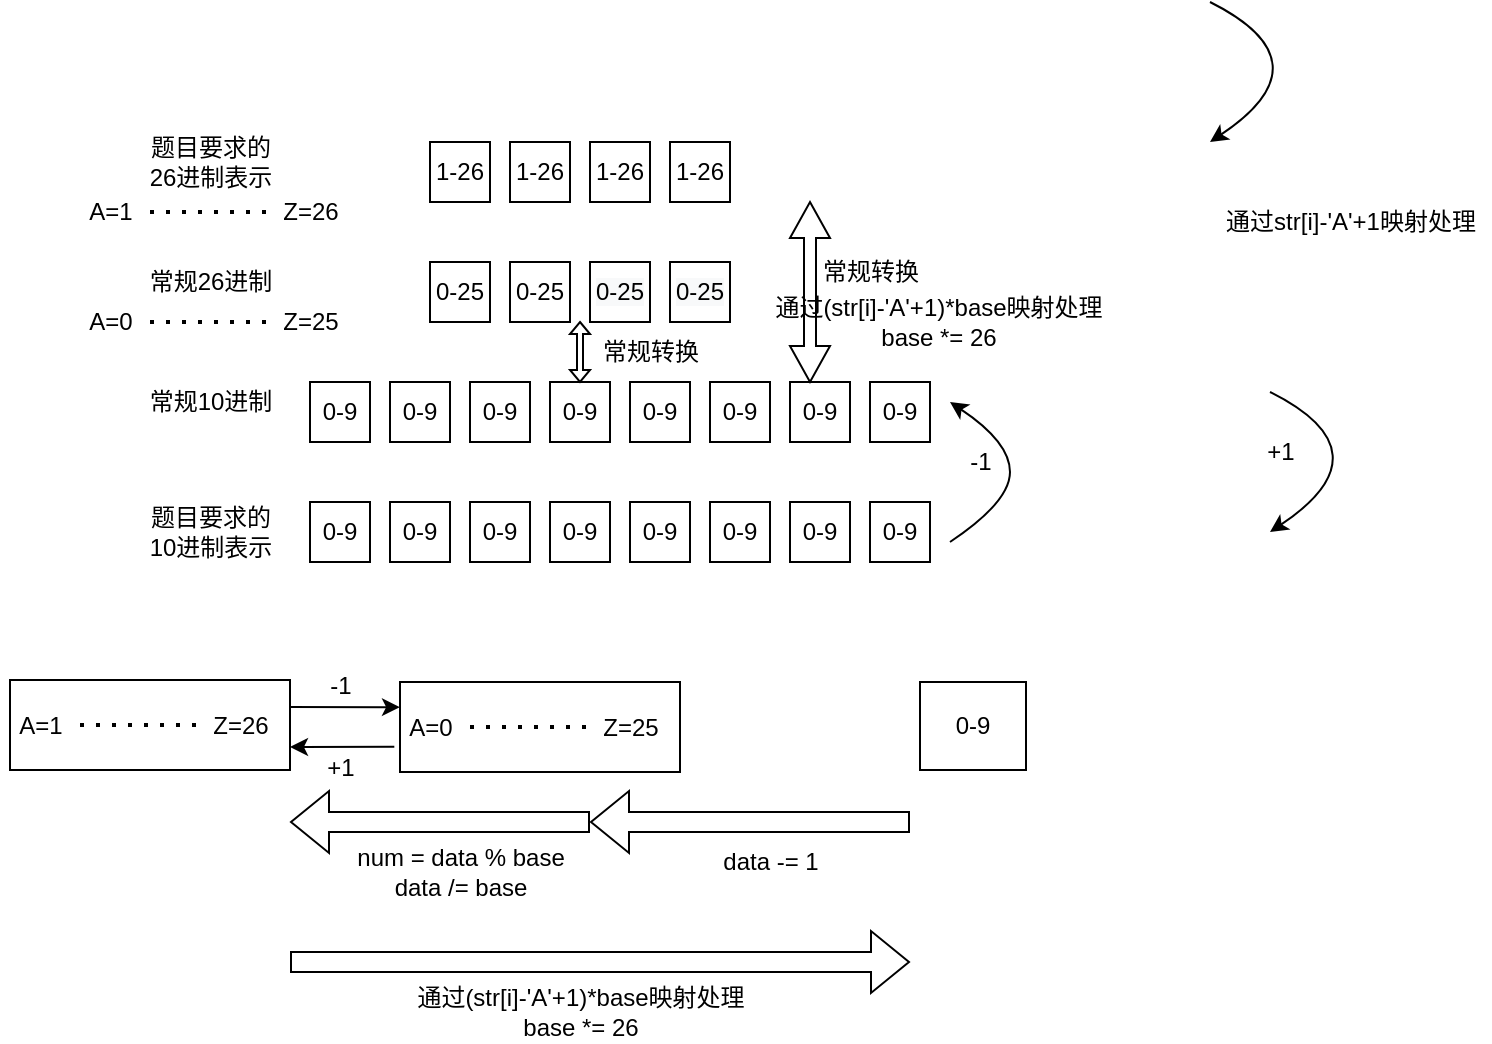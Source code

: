 <mxfile version="15.9.4" type="github">
  <diagram id="aejsYPQbzo_Zfl4Q2Pax" name="Page-1">
    <mxGraphModel dx="716" dy="378" grid="1" gridSize="10" guides="1" tooltips="1" connect="1" arrows="1" fold="1" page="1" pageScale="1" pageWidth="827" pageHeight="1169" math="0" shadow="0">
      <root>
        <mxCell id="0" />
        <mxCell id="1" parent="0" />
        <mxCell id="t9lILS_o3wd4QBdX0WcT-1" value="&lt;span&gt;1-26&lt;/span&gt;" style="rounded=0;whiteSpace=wrap;html=1;" parent="1" vertex="1">
          <mxGeometry x="250" y="190" width="30" height="30" as="geometry" />
        </mxCell>
        <mxCell id="t9lILS_o3wd4QBdX0WcT-2" value="&lt;span&gt;1-26&lt;/span&gt;" style="rounded=0;whiteSpace=wrap;html=1;" parent="1" vertex="1">
          <mxGeometry x="290" y="190" width="30" height="30" as="geometry" />
        </mxCell>
        <mxCell id="t9lILS_o3wd4QBdX0WcT-3" value="&lt;span&gt;1-26&lt;/span&gt;" style="rounded=0;whiteSpace=wrap;html=1;" parent="1" vertex="1">
          <mxGeometry x="330" y="190" width="30" height="30" as="geometry" />
        </mxCell>
        <mxCell id="t9lILS_o3wd4QBdX0WcT-5" value="1-26" style="rounded=0;whiteSpace=wrap;html=1;" parent="1" vertex="1">
          <mxGeometry x="370" y="190" width="30" height="30" as="geometry" />
        </mxCell>
        <mxCell id="t9lILS_o3wd4QBdX0WcT-6" value="" style="endArrow=none;dashed=1;html=1;dashPattern=1 3;strokeWidth=2;rounded=0;" parent="1" edge="1">
          <mxGeometry width="50" height="50" relative="1" as="geometry">
            <mxPoint x="110" y="225" as="sourcePoint" />
            <mxPoint x="170" y="225" as="targetPoint" />
          </mxGeometry>
        </mxCell>
        <mxCell id="t9lILS_o3wd4QBdX0WcT-7" value="A=1" style="text;html=1;resizable=0;autosize=1;align=center;verticalAlign=middle;points=[];fillColor=none;strokeColor=none;rounded=0;" parent="1" vertex="1">
          <mxGeometry x="70" y="215" width="40" height="20" as="geometry" />
        </mxCell>
        <mxCell id="t9lILS_o3wd4QBdX0WcT-8" value="Z=26" style="text;html=1;resizable=0;autosize=1;align=center;verticalAlign=middle;points=[];fillColor=none;strokeColor=none;rounded=0;" parent="1" vertex="1">
          <mxGeometry x="170" y="215" width="40" height="20" as="geometry" />
        </mxCell>
        <mxCell id="t9lILS_o3wd4QBdX0WcT-9" value="0-9" style="rounded=0;whiteSpace=wrap;html=1;" parent="1" vertex="1">
          <mxGeometry x="190" y="310" width="30" height="30" as="geometry" />
        </mxCell>
        <mxCell id="t9lILS_o3wd4QBdX0WcT-10" value="0-9" style="rounded=0;whiteSpace=wrap;html=1;" parent="1" vertex="1">
          <mxGeometry x="230" y="310" width="30" height="30" as="geometry" />
        </mxCell>
        <mxCell id="t9lILS_o3wd4QBdX0WcT-11" value="0-9" style="rounded=0;whiteSpace=wrap;html=1;" parent="1" vertex="1">
          <mxGeometry x="270" y="310" width="30" height="30" as="geometry" />
        </mxCell>
        <mxCell id="t9lILS_o3wd4QBdX0WcT-12" value="0-9" style="rounded=0;whiteSpace=wrap;html=1;" parent="1" vertex="1">
          <mxGeometry x="310" y="310" width="30" height="30" as="geometry" />
        </mxCell>
        <mxCell id="t9lILS_o3wd4QBdX0WcT-15" value="0-9" style="rounded=0;whiteSpace=wrap;html=1;" parent="1" vertex="1">
          <mxGeometry x="350" y="310" width="30" height="30" as="geometry" />
        </mxCell>
        <mxCell id="t9lILS_o3wd4QBdX0WcT-16" value="0-9" style="rounded=0;whiteSpace=wrap;html=1;" parent="1" vertex="1">
          <mxGeometry x="390" y="310" width="30" height="30" as="geometry" />
        </mxCell>
        <mxCell id="t9lILS_o3wd4QBdX0WcT-17" value="0-9" style="rounded=0;whiteSpace=wrap;html=1;" parent="1" vertex="1">
          <mxGeometry x="430" y="310" width="30" height="30" as="geometry" />
        </mxCell>
        <mxCell id="t9lILS_o3wd4QBdX0WcT-18" value="0-9" style="rounded=0;whiteSpace=wrap;html=1;" parent="1" vertex="1">
          <mxGeometry x="470" y="310" width="30" height="30" as="geometry" />
        </mxCell>
        <mxCell id="t9lILS_o3wd4QBdX0WcT-19" value="题目要求的&lt;br&gt;26进制表示" style="text;html=1;resizable=0;autosize=1;align=center;verticalAlign=middle;points=[];fillColor=none;strokeColor=none;rounded=0;" parent="1" vertex="1">
          <mxGeometry x="100" y="185" width="80" height="30" as="geometry" />
        </mxCell>
        <mxCell id="t9lILS_o3wd4QBdX0WcT-20" value="常规10进制" style="text;html=1;resizable=0;autosize=1;align=center;verticalAlign=middle;points=[];fillColor=none;strokeColor=none;rounded=0;" parent="1" vertex="1">
          <mxGeometry x="100" y="310" width="80" height="20" as="geometry" />
        </mxCell>
        <mxCell id="t9lILS_o3wd4QBdX0WcT-21" value="&lt;span&gt;0-25&lt;/span&gt;" style="rounded=0;whiteSpace=wrap;html=1;" parent="1" vertex="1">
          <mxGeometry x="250" y="250" width="30" height="30" as="geometry" />
        </mxCell>
        <mxCell id="t9lILS_o3wd4QBdX0WcT-22" value="0-25" style="rounded=0;whiteSpace=wrap;html=1;" parent="1" vertex="1">
          <mxGeometry x="290" y="250" width="30" height="30" as="geometry" />
        </mxCell>
        <mxCell id="t9lILS_o3wd4QBdX0WcT-23" value="&#xa;&#xa;&lt;span style=&quot;color: rgb(0, 0, 0); font-family: helvetica; font-size: 12px; font-style: normal; font-weight: 400; letter-spacing: normal; text-align: center; text-indent: 0px; text-transform: none; word-spacing: 0px; background-color: rgb(248, 249, 250); display: inline; float: none;&quot;&gt;0-25&lt;/span&gt;&#xa;&#xa;" style="rounded=0;whiteSpace=wrap;html=1;" parent="1" vertex="1">
          <mxGeometry x="330" y="250" width="30" height="30" as="geometry" />
        </mxCell>
        <mxCell id="t9lILS_o3wd4QBdX0WcT-24" value="&#xa;&#xa;&lt;span style=&quot;color: rgb(0, 0, 0); font-family: helvetica; font-size: 12px; font-style: normal; font-weight: 400; letter-spacing: normal; text-align: center; text-indent: 0px; text-transform: none; word-spacing: 0px; background-color: rgb(248, 249, 250); display: inline; float: none;&quot;&gt;0-25&lt;/span&gt;&#xa;&#xa;" style="rounded=0;whiteSpace=wrap;html=1;" parent="1" vertex="1">
          <mxGeometry x="370" y="250" width="30" height="30" as="geometry" />
        </mxCell>
        <mxCell id="t9lILS_o3wd4QBdX0WcT-25" value="常规26进制" style="text;html=1;resizable=0;autosize=1;align=center;verticalAlign=middle;points=[];fillColor=none;strokeColor=none;rounded=0;" parent="1" vertex="1">
          <mxGeometry x="100" y="250" width="80" height="20" as="geometry" />
        </mxCell>
        <mxCell id="t9lILS_o3wd4QBdX0WcT-28" value="" style="curved=1;endArrow=classic;html=1;rounded=0;" parent="1" edge="1">
          <mxGeometry width="50" height="50" relative="1" as="geometry">
            <mxPoint x="670" y="315" as="sourcePoint" />
            <mxPoint x="670" y="385" as="targetPoint" />
            <Array as="points">
              <mxPoint x="730" y="345" />
            </Array>
          </mxGeometry>
        </mxCell>
        <mxCell id="t9lILS_o3wd4QBdX0WcT-30" value="" style="curved=1;endArrow=classic;html=1;rounded=0;" parent="1" edge="1">
          <mxGeometry width="50" height="50" relative="1" as="geometry">
            <mxPoint x="510" y="390" as="sourcePoint" />
            <mxPoint x="510" y="320" as="targetPoint" />
            <Array as="points">
              <mxPoint x="540" y="370" />
              <mxPoint x="540" y="340" />
            </Array>
          </mxGeometry>
        </mxCell>
        <mxCell id="t9lILS_o3wd4QBdX0WcT-33" value="+1" style="text;html=1;resizable=0;autosize=1;align=center;verticalAlign=middle;points=[];fillColor=none;strokeColor=none;rounded=0;" parent="1" vertex="1">
          <mxGeometry x="660" y="335" width="30" height="20" as="geometry" />
        </mxCell>
        <mxCell id="t9lILS_o3wd4QBdX0WcT-34" value="-1" style="text;html=1;resizable=0;autosize=1;align=center;verticalAlign=middle;points=[];fillColor=none;strokeColor=none;rounded=0;" parent="1" vertex="1">
          <mxGeometry x="510" y="340" width="30" height="20" as="geometry" />
        </mxCell>
        <mxCell id="t9lILS_o3wd4QBdX0WcT-37" value="" style="shape=doubleArrow;direction=south;whiteSpace=wrap;html=1;" parent="1" vertex="1">
          <mxGeometry x="320" y="280" width="10" height="30" as="geometry" />
        </mxCell>
        <mxCell id="t9lILS_o3wd4QBdX0WcT-38" value="常规转换" style="text;html=1;resizable=0;autosize=1;align=center;verticalAlign=middle;points=[];fillColor=none;strokeColor=none;rounded=0;" parent="1" vertex="1">
          <mxGeometry x="330" y="285" width="60" height="20" as="geometry" />
        </mxCell>
        <mxCell id="t9lILS_o3wd4QBdX0WcT-40" value="0-9" style="rounded=0;whiteSpace=wrap;html=1;" parent="1" vertex="1">
          <mxGeometry x="190" y="370" width="30" height="30" as="geometry" />
        </mxCell>
        <mxCell id="t9lILS_o3wd4QBdX0WcT-41" value="0-9" style="rounded=0;whiteSpace=wrap;html=1;" parent="1" vertex="1">
          <mxGeometry x="230" y="370" width="30" height="30" as="geometry" />
        </mxCell>
        <mxCell id="t9lILS_o3wd4QBdX0WcT-42" value="0-9" style="rounded=0;whiteSpace=wrap;html=1;" parent="1" vertex="1">
          <mxGeometry x="270" y="370" width="30" height="30" as="geometry" />
        </mxCell>
        <mxCell id="t9lILS_o3wd4QBdX0WcT-43" value="0-9" style="rounded=0;whiteSpace=wrap;html=1;" parent="1" vertex="1">
          <mxGeometry x="310" y="370" width="30" height="30" as="geometry" />
        </mxCell>
        <mxCell id="t9lILS_o3wd4QBdX0WcT-44" value="0-9" style="rounded=0;whiteSpace=wrap;html=1;" parent="1" vertex="1">
          <mxGeometry x="350" y="370" width="30" height="30" as="geometry" />
        </mxCell>
        <mxCell id="t9lILS_o3wd4QBdX0WcT-45" value="0-9" style="rounded=0;whiteSpace=wrap;html=1;" parent="1" vertex="1">
          <mxGeometry x="390" y="370" width="30" height="30" as="geometry" />
        </mxCell>
        <mxCell id="t9lILS_o3wd4QBdX0WcT-46" value="0-9" style="rounded=0;whiteSpace=wrap;html=1;" parent="1" vertex="1">
          <mxGeometry x="430" y="370" width="30" height="30" as="geometry" />
        </mxCell>
        <mxCell id="t9lILS_o3wd4QBdX0WcT-47" value="0-9" style="rounded=0;whiteSpace=wrap;html=1;" parent="1" vertex="1">
          <mxGeometry x="470" y="370" width="30" height="30" as="geometry" />
        </mxCell>
        <mxCell id="t9lILS_o3wd4QBdX0WcT-48" value="题目要求的&lt;br&gt;10进制表示" style="text;html=1;resizable=0;autosize=1;align=center;verticalAlign=middle;points=[];fillColor=none;strokeColor=none;rounded=0;" parent="1" vertex="1">
          <mxGeometry x="100" y="370" width="80" height="30" as="geometry" />
        </mxCell>
        <mxCell id="kwsJqPLavUuy_BU-6uTe-1" value="" style="endArrow=none;dashed=1;html=1;dashPattern=1 3;strokeWidth=2;rounded=0;" edge="1" parent="1">
          <mxGeometry width="50" height="50" relative="1" as="geometry">
            <mxPoint x="110" y="280" as="sourcePoint" />
            <mxPoint x="170" y="280" as="targetPoint" />
          </mxGeometry>
        </mxCell>
        <mxCell id="kwsJqPLavUuy_BU-6uTe-2" value="A=0" style="text;html=1;resizable=0;autosize=1;align=center;verticalAlign=middle;points=[];fillColor=none;strokeColor=none;rounded=0;" vertex="1" parent="1">
          <mxGeometry x="70" y="270" width="40" height="20" as="geometry" />
        </mxCell>
        <mxCell id="kwsJqPLavUuy_BU-6uTe-3" value="Z=25" style="text;html=1;resizable=0;autosize=1;align=center;verticalAlign=middle;points=[];fillColor=none;strokeColor=none;rounded=0;" vertex="1" parent="1">
          <mxGeometry x="170" y="270" width="40" height="20" as="geometry" />
        </mxCell>
        <mxCell id="kwsJqPLavUuy_BU-6uTe-4" value="" style="curved=1;endArrow=classic;html=1;rounded=0;" edge="1" parent="1">
          <mxGeometry width="50" height="50" relative="1" as="geometry">
            <mxPoint x="640" y="120" as="sourcePoint" />
            <mxPoint x="640" y="190" as="targetPoint" />
            <Array as="points">
              <mxPoint x="700" y="150" />
            </Array>
          </mxGeometry>
        </mxCell>
        <mxCell id="kwsJqPLavUuy_BU-6uTe-5" value="通过str[i]-&#39;A&#39;+1映射处理" style="text;html=1;resizable=0;autosize=1;align=center;verticalAlign=middle;points=[];fillColor=none;strokeColor=none;rounded=0;" vertex="1" parent="1">
          <mxGeometry x="640" y="220" width="140" height="20" as="geometry" />
        </mxCell>
        <mxCell id="kwsJqPLavUuy_BU-6uTe-6" value="" style="shape=doubleArrow;direction=south;whiteSpace=wrap;html=1;" vertex="1" parent="1">
          <mxGeometry x="430" y="220" width="20" height="90" as="geometry" />
        </mxCell>
        <mxCell id="kwsJqPLavUuy_BU-6uTe-7" value="常规转换" style="text;html=1;resizable=0;autosize=1;align=center;verticalAlign=middle;points=[];fillColor=none;strokeColor=none;rounded=0;" vertex="1" parent="1">
          <mxGeometry x="440" y="245" width="60" height="20" as="geometry" />
        </mxCell>
        <mxCell id="kwsJqPLavUuy_BU-6uTe-8" value="通过(str[i]-&#39;A&#39;+1)*base映射处理&lt;br&gt;base *= 26" style="text;html=1;resizable=0;autosize=1;align=center;verticalAlign=middle;points=[];fillColor=none;strokeColor=none;rounded=0;" vertex="1" parent="1">
          <mxGeometry x="414" y="265" width="180" height="30" as="geometry" />
        </mxCell>
        <mxCell id="kwsJqPLavUuy_BU-6uTe-9" value="" style="rounded=0;whiteSpace=wrap;html=1;" vertex="1" parent="1">
          <mxGeometry x="40" y="459" width="140" height="45" as="geometry" />
        </mxCell>
        <mxCell id="kwsJqPLavUuy_BU-6uTe-10" value="" style="endArrow=none;dashed=1;html=1;dashPattern=1 3;strokeWidth=2;rounded=0;" edge="1" parent="1">
          <mxGeometry width="50" height="50" relative="1" as="geometry">
            <mxPoint x="75" y="481.5" as="sourcePoint" />
            <mxPoint x="135" y="481.5" as="targetPoint" />
          </mxGeometry>
        </mxCell>
        <mxCell id="kwsJqPLavUuy_BU-6uTe-11" value="A=1" style="text;html=1;resizable=0;autosize=1;align=center;verticalAlign=middle;points=[];fillColor=none;strokeColor=none;rounded=0;" vertex="1" parent="1">
          <mxGeometry x="35" y="471.5" width="40" height="20" as="geometry" />
        </mxCell>
        <mxCell id="kwsJqPLavUuy_BU-6uTe-12" value="Z=26" style="text;html=1;resizable=0;autosize=1;align=center;verticalAlign=middle;points=[];fillColor=none;strokeColor=none;rounded=0;" vertex="1" parent="1">
          <mxGeometry x="135" y="471.5" width="40" height="20" as="geometry" />
        </mxCell>
        <mxCell id="kwsJqPLavUuy_BU-6uTe-13" value="" style="rounded=0;whiteSpace=wrap;html=1;" vertex="1" parent="1">
          <mxGeometry x="235" y="460" width="140" height="45" as="geometry" />
        </mxCell>
        <mxCell id="kwsJqPLavUuy_BU-6uTe-14" value="" style="endArrow=none;dashed=1;html=1;dashPattern=1 3;strokeWidth=2;rounded=0;" edge="1" parent="1">
          <mxGeometry width="50" height="50" relative="1" as="geometry">
            <mxPoint x="270" y="482.5" as="sourcePoint" />
            <mxPoint x="330" y="482.5" as="targetPoint" />
          </mxGeometry>
        </mxCell>
        <mxCell id="kwsJqPLavUuy_BU-6uTe-15" value="A=0" style="text;html=1;resizable=0;autosize=1;align=center;verticalAlign=middle;points=[];fillColor=none;strokeColor=none;rounded=0;" vertex="1" parent="1">
          <mxGeometry x="230" y="472.5" width="40" height="20" as="geometry" />
        </mxCell>
        <mxCell id="kwsJqPLavUuy_BU-6uTe-16" value="Z=25" style="text;html=1;resizable=0;autosize=1;align=center;verticalAlign=middle;points=[];fillColor=none;strokeColor=none;rounded=0;" vertex="1" parent="1">
          <mxGeometry x="330" y="472.5" width="40" height="20" as="geometry" />
        </mxCell>
        <mxCell id="kwsJqPLavUuy_BU-6uTe-18" value="0-9" style="rounded=0;whiteSpace=wrap;html=1;" vertex="1" parent="1">
          <mxGeometry x="495" y="460" width="53" height="44" as="geometry" />
        </mxCell>
        <mxCell id="kwsJqPLavUuy_BU-6uTe-24" value="" style="endArrow=classic;html=1;rounded=0;" edge="1" parent="1">
          <mxGeometry width="50" height="50" relative="1" as="geometry">
            <mxPoint x="180" y="472.5" as="sourcePoint" />
            <mxPoint x="235" y="472.58" as="targetPoint" />
          </mxGeometry>
        </mxCell>
        <mxCell id="kwsJqPLavUuy_BU-6uTe-25" value="" style="endArrow=classic;html=1;rounded=0;exitX=0.054;exitY=0.994;exitDx=0;exitDy=0;exitPerimeter=0;" edge="1" parent="1" source="kwsJqPLavUuy_BU-6uTe-15">
          <mxGeometry width="50" height="50" relative="1" as="geometry">
            <mxPoint x="230" y="493" as="sourcePoint" />
            <mxPoint x="180" y="492.5" as="targetPoint" />
          </mxGeometry>
        </mxCell>
        <mxCell id="kwsJqPLavUuy_BU-6uTe-26" value="-1" style="text;html=1;resizable=0;autosize=1;align=center;verticalAlign=middle;points=[];fillColor=none;strokeColor=none;rounded=0;" vertex="1" parent="1">
          <mxGeometry x="190" y="451.5" width="30" height="20" as="geometry" />
        </mxCell>
        <mxCell id="kwsJqPLavUuy_BU-6uTe-27" value="+1" style="text;html=1;resizable=0;autosize=1;align=center;verticalAlign=middle;points=[];fillColor=none;strokeColor=none;rounded=0;" vertex="1" parent="1">
          <mxGeometry x="190" y="492.5" width="30" height="20" as="geometry" />
        </mxCell>
        <mxCell id="kwsJqPLavUuy_BU-6uTe-28" value="通过(str[i]-&#39;A&#39;+1)*base映射处理&lt;br&gt;base *= 26" style="text;html=1;resizable=0;autosize=1;align=center;verticalAlign=middle;points=[];fillColor=none;strokeColor=none;rounded=0;" vertex="1" parent="1">
          <mxGeometry x="235" y="610" width="180" height="30" as="geometry" />
        </mxCell>
        <mxCell id="kwsJqPLavUuy_BU-6uTe-29" value="num = data % base&lt;br&gt;data /= base" style="text;html=1;resizable=0;autosize=1;align=center;verticalAlign=middle;points=[];fillColor=none;strokeColor=none;rounded=0;" vertex="1" parent="1">
          <mxGeometry x="205" y="540" width="120" height="30" as="geometry" />
        </mxCell>
        <mxCell id="kwsJqPLavUuy_BU-6uTe-33" value="" style="shape=flexArrow;endArrow=classic;html=1;rounded=0;" edge="1" parent="1">
          <mxGeometry width="50" height="50" relative="1" as="geometry">
            <mxPoint x="180" y="600" as="sourcePoint" />
            <mxPoint x="490" y="600" as="targetPoint" />
          </mxGeometry>
        </mxCell>
        <mxCell id="kwsJqPLavUuy_BU-6uTe-35" value="data -= 1" style="text;html=1;resizable=0;autosize=1;align=center;verticalAlign=middle;points=[];fillColor=none;strokeColor=none;rounded=0;" vertex="1" parent="1">
          <mxGeometry x="390" y="540" width="60" height="20" as="geometry" />
        </mxCell>
        <mxCell id="kwsJqPLavUuy_BU-6uTe-36" value="" style="shape=flexArrow;endArrow=classic;html=1;rounded=0;" edge="1" parent="1">
          <mxGeometry width="50" height="50" relative="1" as="geometry">
            <mxPoint x="330" y="530" as="sourcePoint" />
            <mxPoint x="180.0" y="530" as="targetPoint" />
          </mxGeometry>
        </mxCell>
        <mxCell id="kwsJqPLavUuy_BU-6uTe-37" value="" style="shape=flexArrow;endArrow=classic;html=1;rounded=0;" edge="1" parent="1">
          <mxGeometry width="50" height="50" relative="1" as="geometry">
            <mxPoint x="490" y="530" as="sourcePoint" />
            <mxPoint x="330.0" y="530" as="targetPoint" />
          </mxGeometry>
        </mxCell>
      </root>
    </mxGraphModel>
  </diagram>
</mxfile>
